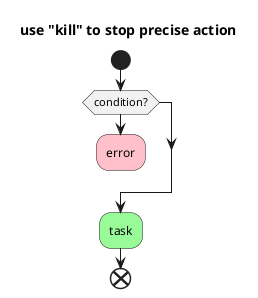 @startuml
title use "kill" to stop precise action
start
if (condition?) then
    #pink:error;
    kill
endif
#palegreen:task;
' stop
end
@enduml